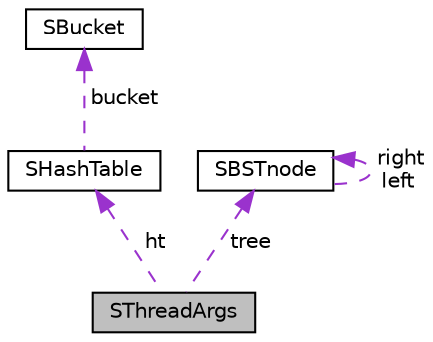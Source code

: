 digraph "SThreadArgs"
{
 // LATEX_PDF_SIZE
  edge [fontname="Helvetica",fontsize="10",labelfontname="Helvetica",labelfontsize="10"];
  node [fontname="Helvetica",fontsize="10",shape=record];
  Node1 [label="SThreadArgs",height=0.2,width=0.4,color="black", fillcolor="grey75", style="filled", fontcolor="black",tooltip="Struct exchanged by Threads."];
  Node2 -> Node1 [dir="back",color="darkorchid3",fontsize="10",style="dashed",label=" ht" ,fontname="Helvetica"];
  Node2 [label="SHashTable",height=0.2,width=0.4,color="black", fillcolor="white", style="filled",URL="$structSHashTable.html",tooltip=" "];
  Node3 -> Node2 [dir="back",color="darkorchid3",fontsize="10",style="dashed",label=" bucket" ,fontname="Helvetica"];
  Node3 [label="SBucket",height=0.2,width=0.4,color="black", fillcolor="white", style="filled",URL="$structSBucket.html",tooltip="Struct of Hashtable."];
  Node4 -> Node1 [dir="back",color="darkorchid3",fontsize="10",style="dashed",label=" tree" ,fontname="Helvetica"];
  Node4 [label="SBSTnode",height=0.2,width=0.4,color="black", fillcolor="white", style="filled",URL="$structSBSTnode.html",tooltip=" "];
  Node4 -> Node4 [dir="back",color="darkorchid3",fontsize="10",style="dashed",label=" right\nleft" ,fontname="Helvetica"];
}

